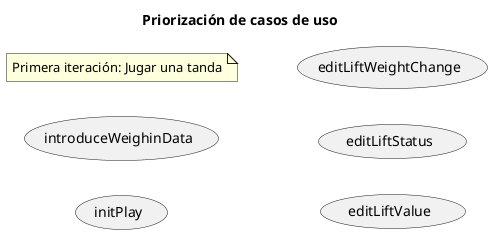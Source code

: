 @startuml

title Priorización de casos de uso
left to right direction

note "Primera iteración: Jugar una tanda" as N1
usecase introduceWeighinData
usecase initPlay
usecase editLiftWeightChange
usecase editLiftStatus
usecase editLiftValue

' ============
newpage
left to right direction
note "Segunda iteración: gestión de categorías y completar jugar \nuna tanda añadiendo categoría de los levantadores" as N2
usecase editCategory
usecase deleteCategory
usecase showCategories
usecase showLifterCategory

' ============
newpage
'left to right direction

note "Tercera iteración: gestión del timer, contraseña y gestión de los distintos roles \ncon los que se puede acceder a la aplicación" as not

usecase start
usecase pause
usecase resume
usecase setDuration
usecase stop
usecase login
usecase logout


' ============
newpage
left to right direction
note "Cuarta iteración: gestión de competiciones y tandas" as N4

  usecase editCompetition
  usecase deleteCompetition
  usecase showCompetitions
  usecase editBatch
  usecase deleteBatch
  usecase showBatches

' ============
newpage
left to right direction

note "Quinta iteración: gestión de organizadores e inscriptores" as N5
  usecase editClub
  usecase showClubs
  usecase deleteClub
  usecase editInscriber
  usecase showInscribers
  usecase deleteInscriber
  usecase editOrganizers
  usecase showOrganizers
  usecase deleteOrganizers

' ============
newpage
left to right direction
note "Sexta iteración: inscribir levantadores, asignación de los mismos a tandas y sorteo" as N6

usecase inscribeLifter
usecase uninscribeLifter
usecase showInscribedLifters
usecase assignLifterToBatch
usecase unassignLifterToBatch
usecase drawLifters

' ============
newpage
left to right direction
note "Séptima iteración: generar y mostrar actas y clasificaciones" as N7

usecase createClassifications
usecase showClassifications
usecase createAct
usecase downloadAct

' ============
newpage
left to right direction
note "Octava iteración: resto de casos de uso" as N8



@enduml